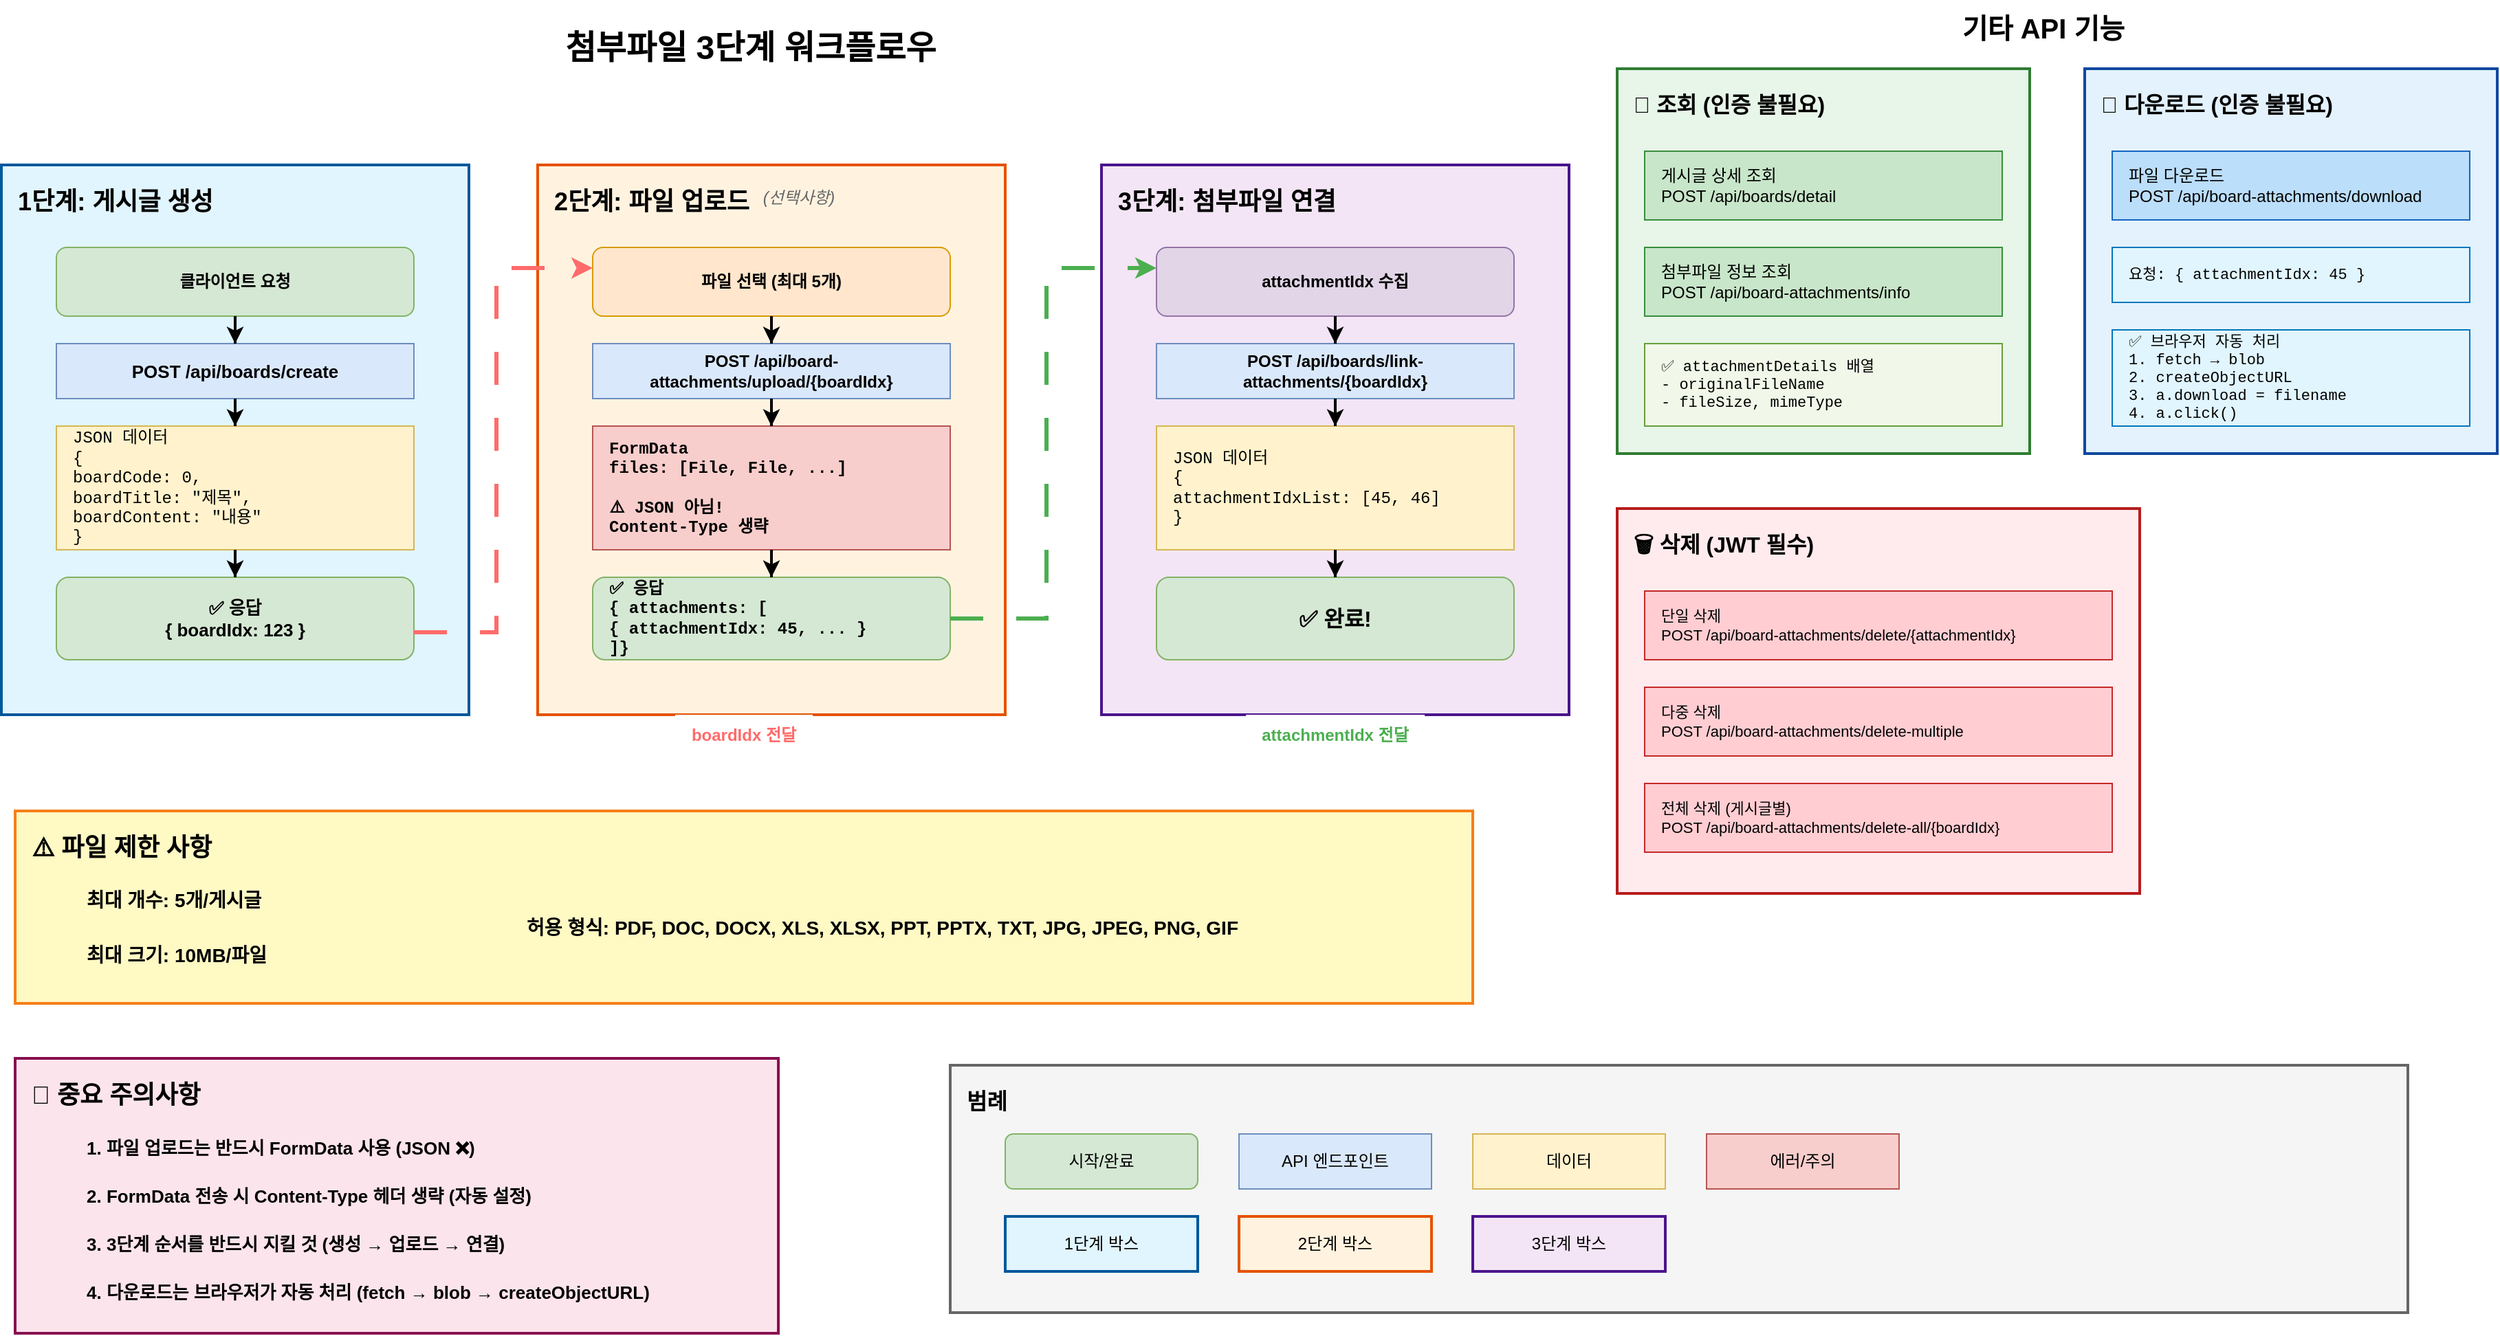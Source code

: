 <mxfile version="28.2.8" pages="2">
  <diagram name="첨부파일 3단계 워크플로우" id="attachment-workflow-diagram">
    <mxGraphModel dx="2194" dy="2849" grid="1" gridSize="10" guides="1" tooltips="1" connect="1" arrows="1" fold="1" page="1" pageScale="1" pageWidth="1169" pageHeight="1654" background="light-dark(#FFFFFF,#FFFFFF)" math="0" shadow="0">
      <root>
        <mxCell id="0" />
        <mxCell id="1" style="fillColor=#FFFFFF;" parent="0" />
        <mxCell id="title" value="첨부파일 3단계 워크플로우" style="text;html=1;strokeColor=none;fillColor=none;align=center;verticalAlign=middle;whiteSpace=wrap;rounded=0;fontSize=24;fontStyle=1;fontColor=light-dark(#000000,#000000);" parent="1" vertex="1">
          <mxGeometry x="310" y="-1620" width="500" height="50" as="geometry" />
        </mxCell>
        <mxCell id="stage1-box" value="" style="rounded=0;whiteSpace=wrap;html=1;fillColor=#e1f5fe;strokeColor=#01579b;strokeWidth=2;" parent="1" vertex="1">
          <mxGeometry x="15" y="-1510" width="340" height="400" as="geometry" />
        </mxCell>
        <mxCell id="stage1-title" value="1단계: 게시글 생성" style="text;html=1;strokeColor=none;fillColor=none;align=left;verticalAlign=top;whiteSpace=wrap;rounded=0;fontSize=18;fontStyle=1;spacingLeft=10;spacingTop=10;" parent="1" vertex="1">
          <mxGeometry x="15" y="-1510" width="340" height="40" as="geometry" />
        </mxCell>
        <mxCell id="stage1-start" value="클라이언트 요청" style="rounded=1;whiteSpace=wrap;html=1;fillColor=#d5e8d4;strokeColor=#82b366;fontStyle=1;" parent="1" vertex="1">
          <mxGeometry x="55" y="-1450" width="260" height="50" as="geometry" />
        </mxCell>
        <mxCell id="stage1-api" value="POST /api/boards/create" style="rounded=0;whiteSpace=wrap;html=1;fillColor=#dae8fc;strokeColor=#6c8ebf;fontStyle=1;fontSize=13;" parent="1" vertex="1">
          <mxGeometry x="55" y="-1380" width="260" height="40" as="geometry" />
        </mxCell>
        <mxCell id="arrow1" style="edgeStyle=orthogonalEdgeStyle;rounded=0;orthogonalLoop=1;jettySize=auto;html=1;strokeWidth=2;" parent="1" source="stage1-start" target="stage1-api" edge="1">
          <mxGeometry relative="1" as="geometry" />
        </mxCell>
        <mxCell id="stage1-data" value="JSON 데이터&#xa;{&#xa;  boardCode: 0,&#xa;  boardTitle: &quot;제목&quot;,&#xa;  boardContent: &quot;내용&quot;&#xa;}" style="rounded=0;whiteSpace=wrap;html=1;fillColor=#fff2cc;strokeColor=#d6b656;align=left;spacingLeft=10;fontFamily=Courier New;" parent="1" vertex="1">
          <mxGeometry x="55" y="-1320" width="260" height="90" as="geometry" />
        </mxCell>
        <mxCell id="arrow2" style="edgeStyle=orthogonalEdgeStyle;rounded=0;orthogonalLoop=1;jettySize=auto;html=1;strokeWidth=2;" parent="1" source="stage1-api" target="stage1-data" edge="1">
          <mxGeometry relative="1" as="geometry" />
        </mxCell>
        <mxCell id="stage1-result" value="✅ 응답&#xa;{ boardIdx: 123 }" style="rounded=1;whiteSpace=wrap;html=1;fillColor=#d5e8d4;strokeColor=#82b366;fontStyle=1;fontSize=13;" parent="1" vertex="1">
          <mxGeometry x="55" y="-1210" width="260" height="60" as="geometry" />
        </mxCell>
        <mxCell id="arrow3" style="edgeStyle=orthogonalEdgeStyle;rounded=0;orthogonalLoop=1;jettySize=auto;html=1;strokeWidth=2;" parent="1" source="stage1-data" target="stage1-result" edge="1">
          <mxGeometry relative="1" as="geometry" />
        </mxCell>
        <mxCell id="stage2-box" value="" style="rounded=0;whiteSpace=wrap;html=1;fillColor=#fff3e0;strokeColor=#e65100;strokeWidth=2;" parent="1" vertex="1">
          <mxGeometry x="405" y="-1510" width="340" height="400" as="geometry" />
        </mxCell>
        <mxCell id="stage2-title" value="2단계: 파일 업로드" style="text;html=1;strokeColor=none;fillColor=none;align=left;verticalAlign=top;whiteSpace=wrap;rounded=0;fontSize=18;fontStyle=1;spacingLeft=10;spacingTop=10;" parent="1" vertex="1">
          <mxGeometry x="405" y="-1510" width="340" height="40" as="geometry" />
        </mxCell>
        <mxCell id="stage2-optional" value="(선택사항)" style="text;html=1;strokeColor=none;fillColor=none;align=center;verticalAlign=middle;whiteSpace=wrap;rounded=0;fontSize=12;fontStyle=2;fontColor=light-dark(#666666,#B3FF66);" parent="1" vertex="1">
          <mxGeometry x="545" y="-1506" width="100" height="40" as="geometry" />
        </mxCell>
        <mxCell id="stage2-start" value="파일 선택 (최대 5개)" style="rounded=1;whiteSpace=wrap;html=1;fillColor=#ffe6cc;strokeColor=#d79b00;fontStyle=1;" parent="1" vertex="1">
          <mxGeometry x="445" y="-1450" width="260" height="50" as="geometry" />
        </mxCell>
        <mxCell id="stage2-api" value="POST /api/board-attachments/upload/{boardIdx}" style="rounded=0;whiteSpace=wrap;html=1;fillColor=#dae8fc;strokeColor=#6c8ebf;fontStyle=1;fontSize=12;" parent="1" vertex="1">
          <mxGeometry x="445" y="-1380" width="260" height="40" as="geometry" />
        </mxCell>
        <mxCell id="arrow4" style="edgeStyle=orthogonalEdgeStyle;rounded=0;orthogonalLoop=1;jettySize=auto;html=1;strokeWidth=2;" parent="1" source="stage2-start" target="stage2-api" edge="1">
          <mxGeometry relative="1" as="geometry" />
        </mxCell>
        <mxCell id="stage2-data" value="FormData&#xa;files: [File, File, ...]&#xa;&#xa;⚠️ JSON 아님!&#xa;Content-Type 생략" style="rounded=0;whiteSpace=wrap;html=1;fillColor=#f8cecc;strokeColor=#b85450;align=left;spacingLeft=10;fontFamily=Courier New;fontStyle=1;" parent="1" vertex="1">
          <mxGeometry x="445" y="-1320" width="260" height="90" as="geometry" />
        </mxCell>
        <mxCell id="arrow5" style="edgeStyle=orthogonalEdgeStyle;rounded=0;orthogonalLoop=1;jettySize=auto;html=1;strokeWidth=2;" parent="1" source="stage2-api" target="stage2-data" edge="1">
          <mxGeometry relative="1" as="geometry" />
        </mxCell>
        <mxCell id="stage2-result" value="✅ 응답&#xa;{ attachments: [&#xa;  { attachmentIdx: 45, ... }&#xa;]}" style="rounded=1;whiteSpace=wrap;html=1;fillColor=#d5e8d4;strokeColor=#82b366;fontStyle=1;fontSize=12;align=left;spacingLeft=10;fontFamily=Courier New;" parent="1" vertex="1">
          <mxGeometry x="445" y="-1210" width="260" height="60" as="geometry" />
        </mxCell>
        <mxCell id="arrow6" style="edgeStyle=orthogonalEdgeStyle;rounded=0;orthogonalLoop=1;jettySize=auto;html=1;strokeWidth=2;" parent="1" source="stage2-data" target="stage2-result" edge="1">
          <mxGeometry relative="1" as="geometry" />
        </mxCell>
        <mxCell id="stage3-box" value="" style="rounded=0;whiteSpace=wrap;html=1;fillColor=#f3e5f5;strokeColor=#4a148c;strokeWidth=2;" parent="1" vertex="1">
          <mxGeometry x="815" y="-1510" width="340" height="400" as="geometry" />
        </mxCell>
        <mxCell id="stage3-title" value="3단계: 첨부파일 연결" style="text;html=1;strokeColor=none;fillColor=none;align=left;verticalAlign=top;whiteSpace=wrap;rounded=0;fontSize=18;fontStyle=1;spacingLeft=10;spacingTop=10;" parent="1" vertex="1">
          <mxGeometry x="815" y="-1510" width="340" height="40" as="geometry" />
        </mxCell>
        <mxCell id="stage3-start" value="attachmentIdx 수집" style="rounded=1;whiteSpace=wrap;html=1;fillColor=#e1d5e7;strokeColor=#9673a6;fontStyle=1;" parent="1" vertex="1">
          <mxGeometry x="855" y="-1450" width="260" height="50" as="geometry" />
        </mxCell>
        <mxCell id="stage3-api" value="POST /api/boards/link-attachments/{boardIdx}" style="rounded=0;whiteSpace=wrap;html=1;fillColor=#dae8fc;strokeColor=#6c8ebf;fontStyle=1;fontSize=12;" parent="1" vertex="1">
          <mxGeometry x="855" y="-1380" width="260" height="40" as="geometry" />
        </mxCell>
        <mxCell id="arrow7" style="edgeStyle=orthogonalEdgeStyle;rounded=0;orthogonalLoop=1;jettySize=auto;html=1;strokeWidth=2;" parent="1" source="stage3-start" target="stage3-api" edge="1">
          <mxGeometry relative="1" as="geometry" />
        </mxCell>
        <mxCell id="stage3-data" value="JSON 데이터&#xa;{&#xa;  attachmentIdxList: [45, 46]&#xa;}" style="rounded=0;whiteSpace=wrap;html=1;fillColor=#fff2cc;strokeColor=#d6b656;align=left;spacingLeft=10;fontFamily=Courier New;" parent="1" vertex="1">
          <mxGeometry x="855" y="-1320" width="260" height="90" as="geometry" />
        </mxCell>
        <mxCell id="arrow8" style="edgeStyle=orthogonalEdgeStyle;rounded=0;orthogonalLoop=1;jettySize=auto;html=1;strokeWidth=2;" parent="1" source="stage3-api" target="stage3-data" edge="1">
          <mxGeometry relative="1" as="geometry" />
        </mxCell>
        <mxCell id="stage3-result" value="✅ 완료!" style="rounded=1;whiteSpace=wrap;html=1;fillColor=#d5e8d4;strokeColor=#82b366;fontStyle=1;fontSize=16;" parent="1" vertex="1">
          <mxGeometry x="855" y="-1210" width="260" height="60" as="geometry" />
        </mxCell>
        <mxCell id="arrow9" style="edgeStyle=orthogonalEdgeStyle;rounded=0;orthogonalLoop=1;jettySize=auto;html=1;strokeWidth=2;" parent="1" source="stage3-data" target="stage3-result" edge="1">
          <mxGeometry relative="1" as="geometry" />
        </mxCell>
        <mxCell id="arrow-stage1-2" style="edgeStyle=orthogonalEdgeStyle;rounded=0;orthogonalLoop=1;jettySize=auto;html=1;strokeWidth=3;strokeColor=#FF6B6B;dashed=1;dashPattern=8 8;" parent="1" source="stage1-result" target="stage2-start" edge="1">
          <mxGeometry relative="1" as="geometry">
            <Array as="points">
              <mxPoint x="375" y="-1170" />
              <mxPoint x="375" y="-1435" />
            </Array>
          </mxGeometry>
        </mxCell>
        <mxCell id="arrow-stage1-2-label" value="boardIdx 전달" style="text;html=1;strokeColor=none;fillColor=#FFFFFF;align=center;verticalAlign=middle;whiteSpace=wrap;rounded=0;fontSize=12;fontStyle=1;fontColor=#FF6B6B;" parent="1" vertex="1">
          <mxGeometry x="505" y="-1110" width="100" height="30" as="geometry" />
        </mxCell>
        <mxCell id="arrow-stage2-3" style="rounded=0;orthogonalLoop=1;jettySize=auto;html=1;strokeWidth=3;strokeColor=#4CAF50;dashed=1;dashPattern=8 8;exitX=1;exitY=0.5;exitDx=0;exitDy=0;edgeStyle=orthogonalEdgeStyle;" parent="1" source="stage2-result" target="stage3-start" edge="1">
          <mxGeometry relative="1" as="geometry">
            <Array as="points">
              <mxPoint x="775" y="-1180" />
              <mxPoint x="775" y="-1435" />
            </Array>
            <mxPoint x="785" y="-927.5" as="sourcePoint" />
            <mxPoint x="935" y="-932.5" as="targetPoint" />
          </mxGeometry>
        </mxCell>
        <mxCell id="arrow-stage2-3-label" value="attachmentIdx 전달" style="text;html=1;strokeColor=none;fillColor=#FFFFFF;align=center;verticalAlign=middle;whiteSpace=wrap;rounded=0;fontSize=12;fontStyle=1;fontColor=#4CAF50;" parent="1" vertex="1">
          <mxGeometry x="920" y="-1110" width="130" height="30" as="geometry" />
        </mxCell>
        <mxCell id="bottom-title" value="기타 API 기능" style="text;html=1;strokeColor=none;fillColor=none;align=center;verticalAlign=middle;whiteSpace=wrap;rounded=0;fontSize=20;fontStyle=1;fontColor=light-dark(#000000,#000000);" parent="1" vertex="1">
          <mxGeometry x="1350" y="-1630" width="300" height="40" as="geometry" />
        </mxCell>
        <mxCell id="read-box" value="" style="rounded=0;whiteSpace=wrap;html=1;fillColor=#e8f5e9;strokeColor=#2e7d32;strokeWidth=2;" parent="1" vertex="1">
          <mxGeometry x="1190" y="-1580" width="300" height="280" as="geometry" />
        </mxCell>
        <mxCell id="read-title" value="📖 조회 (인증 불필요)" style="text;html=1;strokeColor=none;fillColor=none;align=left;verticalAlign=top;whiteSpace=wrap;rounded=0;fontSize=16;fontStyle=1;spacingLeft=10;spacingTop=10;" parent="1" vertex="1">
          <mxGeometry x="1190" y="-1580" width="300" height="40" as="geometry" />
        </mxCell>
        <mxCell id="read-1" value="게시글 상세 조회&#xa;POST /api/boards/detail" style="rounded=0;whiteSpace=wrap;html=1;fillColor=#c8e6c9;strokeColor=#388e3c;align=left;spacingLeft=10;fontSize=12;" parent="1" vertex="1">
          <mxGeometry x="1210" y="-1520" width="260" height="50" as="geometry" />
        </mxCell>
        <mxCell id="read-2" value="첨부파일 정보 조회&#xa;POST /api/board-attachments/info" style="rounded=0;whiteSpace=wrap;html=1;fillColor=#c8e6c9;strokeColor=#388e3c;align=left;spacingLeft=10;fontSize=12;" parent="1" vertex="1">
          <mxGeometry x="1210" y="-1450" width="260" height="50" as="geometry" />
        </mxCell>
        <mxCell id="read-3" value="✅ attachmentDetails 배열&#xa;   - originalFileName&#xa;   - fileSize, mimeType" style="rounded=0;whiteSpace=wrap;html=1;fillColor=#f1f8e9;strokeColor=#689f38;align=left;spacingLeft=10;fontSize=11;fontFamily=Courier New;" parent="1" vertex="1">
          <mxGeometry x="1210" y="-1380" width="260" height="60" as="geometry" />
        </mxCell>
        <mxCell id="download-box" value="" style="rounded=0;whiteSpace=wrap;html=1;fillColor=#e3f2fd;strokeColor=#0d47a1;strokeWidth=2;" parent="1" vertex="1">
          <mxGeometry x="1530" y="-1580" width="300" height="280" as="geometry" />
        </mxCell>
        <mxCell id="download-title" value="💾 다운로드 (인증 불필요)" style="text;html=1;strokeColor=none;fillColor=none;align=left;verticalAlign=top;whiteSpace=wrap;rounded=0;fontSize=16;fontStyle=1;spacingLeft=10;spacingTop=10;" parent="1" vertex="1">
          <mxGeometry x="1530" y="-1580" width="300" height="40" as="geometry" />
        </mxCell>
        <mxCell id="download-1" value="파일 다운로드&#xa;POST /api/board-attachments/download" style="rounded=0;whiteSpace=wrap;html=1;fillColor=#bbdefb;strokeColor=#1565c0;align=left;spacingLeft=10;fontSize=12;" parent="1" vertex="1">
          <mxGeometry x="1550" y="-1520" width="260" height="50" as="geometry" />
        </mxCell>
        <mxCell id="download-2" value="요청: { attachmentIdx: 45 }" style="rounded=0;whiteSpace=wrap;html=1;fillColor=#e1f5fe;strokeColor=#0277bd;align=left;spacingLeft=10;fontSize=11;fontFamily=Courier New;" parent="1" vertex="1">
          <mxGeometry x="1550" y="-1450" width="260" height="40" as="geometry" />
        </mxCell>
        <mxCell id="download-3" value="✅ 브라우저 자동 처리&#xa;   1. fetch → blob&#xa;   2. createObjectURL&#xa;   3. a.download = filename&#xa;   4. a.click()" style="rounded=0;whiteSpace=wrap;html=1;fillColor=#e1f5fe;strokeColor=#0277bd;align=left;spacingLeft=10;fontSize=11;fontFamily=Courier New;" parent="1" vertex="1">
          <mxGeometry x="1550" y="-1390" width="260" height="70" as="geometry" />
        </mxCell>
        <mxCell id="delete-box" value="" style="rounded=0;whiteSpace=wrap;html=1;fillColor=#ffebee;strokeColor=#b71c1c;strokeWidth=2;" parent="1" vertex="1">
          <mxGeometry x="1190" y="-1260" width="380" height="280" as="geometry" />
        </mxCell>
        <mxCell id="delete-title" value="🗑️ 삭제 (JWT 필수)" style="text;html=1;strokeColor=none;fillColor=none;align=left;verticalAlign=top;whiteSpace=wrap;rounded=0;fontSize=16;fontStyle=1;spacingLeft=10;spacingTop=10;" parent="1" vertex="1">
          <mxGeometry x="1190" y="-1260" width="380" height="40" as="geometry" />
        </mxCell>
        <mxCell id="delete-1" value="단일 삭제&#xa;POST /api/board-attachments/delete/{attachmentIdx}" style="rounded=0;whiteSpace=wrap;html=1;fillColor=#ffcdd2;strokeColor=#c62828;align=left;spacingLeft=10;fontSize=11;" parent="1" vertex="1">
          <mxGeometry x="1210" y="-1200" width="340" height="50" as="geometry" />
        </mxCell>
        <mxCell id="delete-2" value="다중 삭제&#xa;POST /api/board-attachments/delete-multiple" style="rounded=0;whiteSpace=wrap;html=1;fillColor=#ffcdd2;strokeColor=#c62828;align=left;spacingLeft=10;fontSize=11;" parent="1" vertex="1">
          <mxGeometry x="1210" y="-1130" width="340" height="50" as="geometry" />
        </mxCell>
        <mxCell id="delete-3" value="전체 삭제 (게시글별)&#xa;POST /api/board-attachments/delete-all/{boardIdx}" style="rounded=0;whiteSpace=wrap;html=1;fillColor=#ffcdd2;strokeColor=#c62828;align=left;spacingLeft=10;fontSize=11;" parent="1" vertex="1">
          <mxGeometry x="1210" y="-1060" width="340" height="50" as="geometry" />
        </mxCell>
        <mxCell id="limits-box" value="" style="rounded=0;whiteSpace=wrap;html=1;fillColor=#fff9c4;strokeColor=#f57f17;strokeWidth=2;" parent="1" vertex="1">
          <mxGeometry x="25" y="-1040" width="1060" height="140" as="geometry" />
        </mxCell>
        <mxCell id="limits-title" value="⚠️ 파일 제한 사항" style="text;html=1;strokeColor=none;fillColor=none;align=left;verticalAlign=top;whiteSpace=wrap;rounded=0;fontSize=18;fontStyle=1;spacingLeft=10;spacingTop=10;" parent="1" vertex="1">
          <mxGeometry x="25" y="-1040" width="1060" height="40" as="geometry" />
        </mxCell>
        <mxCell id="limits-1" value="최대 개수: 5개/게시글" style="text;html=1;strokeColor=none;fillColor=none;align=left;verticalAlign=middle;whiteSpace=wrap;rounded=0;fontSize=14;fontStyle=1;spacingLeft=30;" parent="1" vertex="1">
          <mxGeometry x="45" y="-990" width="300" height="30" as="geometry" />
        </mxCell>
        <mxCell id="limits-2" value="최대 크기: 10MB/파일" style="text;html=1;strokeColor=none;fillColor=none;align=left;verticalAlign=middle;whiteSpace=wrap;rounded=0;fontSize=14;fontStyle=1;spacingLeft=30;" parent="1" vertex="1">
          <mxGeometry x="45" y="-950" width="300" height="30" as="geometry" />
        </mxCell>
        <mxCell id="limits-3" value="허용 형식: PDF, DOC, DOCX, XLS, XLSX, PPT, PPTX, TXT, JPG, JPEG, PNG, GIF" style="text;html=1;strokeColor=none;fillColor=none;align=left;verticalAlign=middle;whiteSpace=wrap;rounded=0;fontSize=14;fontStyle=1;spacingLeft=30;" parent="1" vertex="1">
          <mxGeometry x="365" y="-990" width="700" height="70" as="geometry" />
        </mxCell>
        <mxCell id="notes-box" value="" style="rounded=0;whiteSpace=wrap;html=1;fillColor=#fce4ec;strokeColor=#880e4f;strokeWidth=2;" parent="1" vertex="1">
          <mxGeometry x="25" y="-860" width="555" height="200" as="geometry" />
        </mxCell>
        <mxCell id="notes-title" value="🔴 중요 주의사항" style="text;html=1;strokeColor=none;fillColor=none;align=left;verticalAlign=top;whiteSpace=wrap;rounded=0;fontSize=18;fontStyle=1;spacingLeft=10;spacingTop=10;" parent="1" vertex="1">
          <mxGeometry x="25" y="-860" width="1060" height="40" as="geometry" />
        </mxCell>
        <mxCell id="notes-1" value="1. 파일 업로드는 반드시 FormData 사용 (JSON ❌)" style="text;html=1;strokeColor=none;fillColor=none;align=left;verticalAlign=middle;whiteSpace=wrap;rounded=0;fontSize=13;fontStyle=1;spacingLeft=30;" parent="1" vertex="1">
          <mxGeometry x="45" y="-810" width="500" height="30" as="geometry" />
        </mxCell>
        <mxCell id="notes-2" value="2. FormData 전송 시 Content-Type 헤더 생략 (자동 설정)" style="text;html=1;strokeColor=none;fillColor=none;align=left;verticalAlign=middle;whiteSpace=wrap;rounded=0;fontSize=13;fontStyle=1;spacingLeft=30;" parent="1" vertex="1">
          <mxGeometry x="45" y="-775" width="500" height="30" as="geometry" />
        </mxCell>
        <mxCell id="notes-3" value="3. 3단계 순서를 반드시 지킬 것 (생성 → 업로드 → 연결)" style="text;html=1;strokeColor=none;fillColor=none;align=left;verticalAlign=middle;whiteSpace=wrap;rounded=0;fontSize=13;fontStyle=1;spacingLeft=30;" parent="1" vertex="1">
          <mxGeometry x="45" y="-740" width="500" height="30" as="geometry" />
        </mxCell>
        <mxCell id="notes-4" value="4. 다운로드는 브라우저가 자동 처리 (fetch → blob → createObjectURL)" style="text;html=1;strokeColor=none;fillColor=none;align=left;verticalAlign=middle;whiteSpace=wrap;rounded=0;fontSize=13;fontStyle=1;spacingLeft=30;" parent="1" vertex="1">
          <mxGeometry x="45" y="-705" width="600" height="30" as="geometry" />
        </mxCell>
        <mxCell id="legend-box" value="" style="rounded=0;whiteSpace=wrap;html=1;fillColor=#f5f5f5;strokeColor=#666666;strokeWidth=2;" parent="1" vertex="1">
          <mxGeometry x="705" y="-855" width="1060" height="180" as="geometry" />
        </mxCell>
        <mxCell id="legend-title" value="범례" style="text;html=1;strokeColor=none;fillColor=none;align=left;verticalAlign=top;whiteSpace=wrap;rounded=0;fontSize=16;fontStyle=1;spacingLeft=10;spacingTop=10;" parent="1" vertex="1">
          <mxGeometry x="705" y="-855" width="1060" height="40" as="geometry" />
        </mxCell>
        <mxCell id="legend-1" value="시작/완료" style="rounded=1;whiteSpace=wrap;html=1;fillColor=#d5e8d4;strokeColor=#82b366;fontSize=12;" parent="1" vertex="1">
          <mxGeometry x="745" y="-805" width="140" height="40" as="geometry" />
        </mxCell>
        <mxCell id="legend-2" value="API 엔드포인트" style="rounded=0;whiteSpace=wrap;html=1;fillColor=#dae8fc;strokeColor=#6c8ebf;fontSize=12;" parent="1" vertex="1">
          <mxGeometry x="915" y="-805" width="140" height="40" as="geometry" />
        </mxCell>
        <mxCell id="legend-3" value="데이터" style="rounded=0;whiteSpace=wrap;html=1;fillColor=#fff2cc;strokeColor=#d6b656;fontSize=12;" parent="1" vertex="1">
          <mxGeometry x="1085" y="-805" width="140" height="40" as="geometry" />
        </mxCell>
        <mxCell id="legend-4" value="에러/주의" style="rounded=0;whiteSpace=wrap;html=1;fillColor=#f8cecc;strokeColor=#b85450;fontSize=12;" parent="1" vertex="1">
          <mxGeometry x="1255" y="-805" width="140" height="40" as="geometry" />
        </mxCell>
        <mxCell id="legend-5" value="1단계 박스" style="rounded=0;whiteSpace=wrap;html=1;fillColor=#e1f5fe;strokeColor=#01579b;fontSize=12;strokeWidth=2;" parent="1" vertex="1">
          <mxGeometry x="745" y="-745" width="140" height="40" as="geometry" />
        </mxCell>
        <mxCell id="legend-6" value="2단계 박스" style="rounded=0;whiteSpace=wrap;html=1;fillColor=#fff3e0;strokeColor=#e65100;fontSize=12;strokeWidth=2;" parent="1" vertex="1">
          <mxGeometry x="915" y="-745" width="140" height="40" as="geometry" />
        </mxCell>
        <mxCell id="legend-7" value="3단계 박스" style="rounded=0;whiteSpace=wrap;html=1;fillColor=#f3e5f5;strokeColor=#4a148c;fontSize=12;strokeWidth=2;" parent="1" vertex="1">
          <mxGeometry x="1085" y="-745" width="140" height="40" as="geometry" />
        </mxCell>
      </root>
    </mxGraphModel>
  </diagram>
  <diagram id="P_fb74_Br8wdOxfBK1OQ" name="ページ2">
    <mxGraphModel dx="1426" dy="777" grid="1" gridSize="10" guides="1" tooltips="1" connect="1" arrows="1" fold="1" page="1" pageScale="1" pageWidth="827" pageHeight="1169" math="0" shadow="0">
      <root>
        <mxCell id="0" />
        <mxCell id="1" parent="0" />
      </root>
    </mxGraphModel>
  </diagram>
</mxfile>
